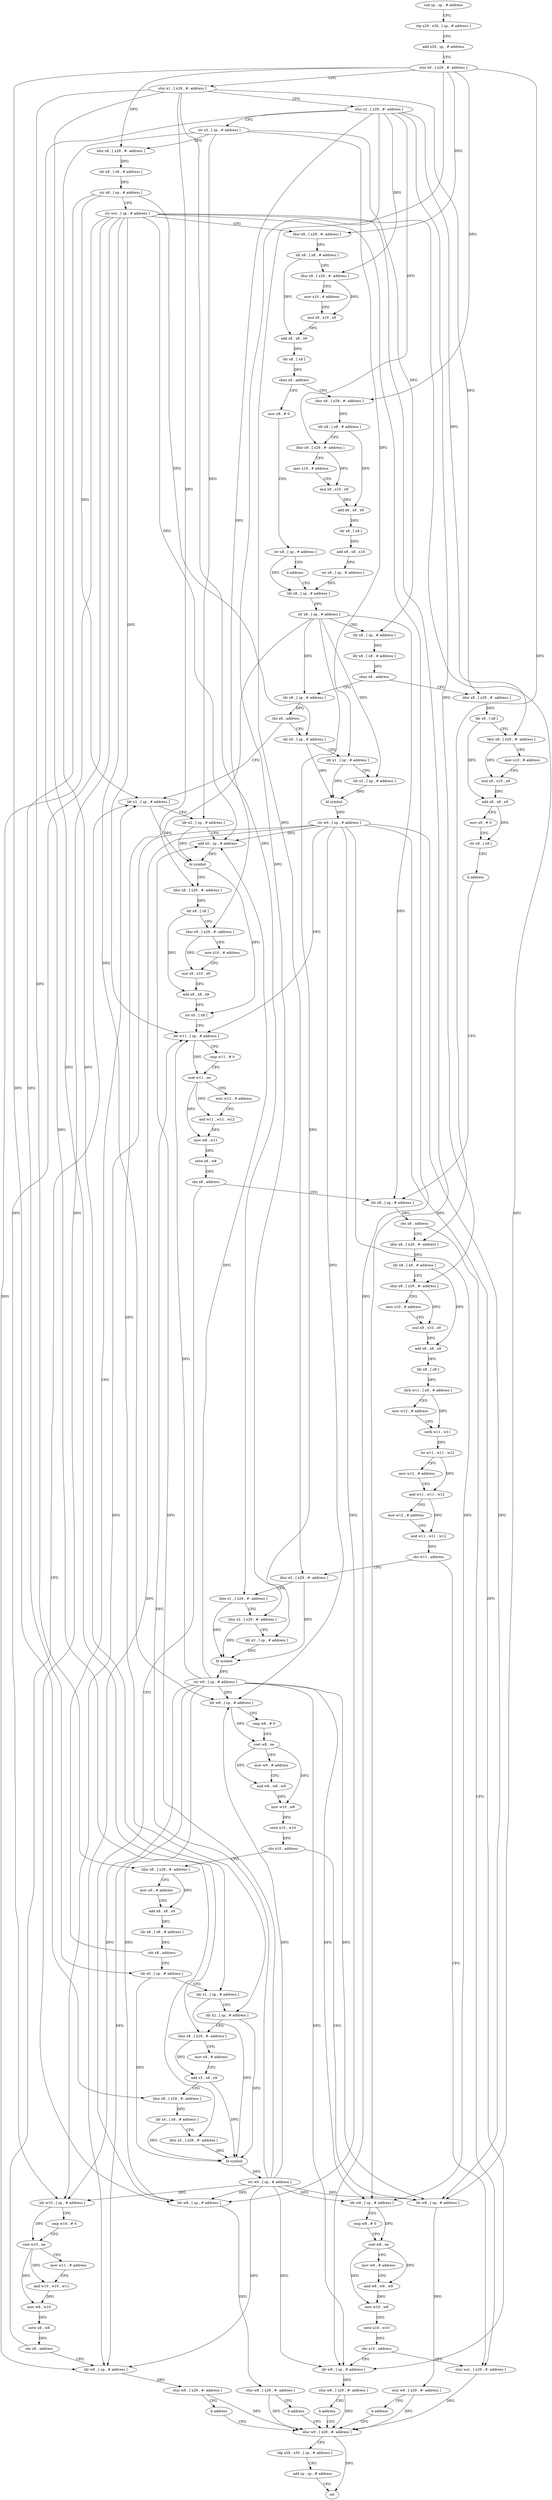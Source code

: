 digraph "func" {
"4319108" [label = "sub sp , sp , # address" ]
"4319112" [label = "stp x29 , x30 , [ sp , # address ]" ]
"4319116" [label = "add x29 , sp , # address" ]
"4319120" [label = "stur x0 , [ x29 , #- address ]" ]
"4319124" [label = "stur x1 , [ x29 , #- address ]" ]
"4319128" [label = "stur x2 , [ x29 , #- address ]" ]
"4319132" [label = "str x3 , [ sp , # address ]" ]
"4319136" [label = "ldur x8 , [ x29 , #- address ]" ]
"4319140" [label = "ldr x8 , [ x8 , # address ]" ]
"4319144" [label = "str x8 , [ sp , # address ]" ]
"4319148" [label = "str wzr , [ sp , # address ]" ]
"4319152" [label = "ldur x8 , [ x29 , #- address ]" ]
"4319156" [label = "ldr x8 , [ x8 , # address ]" ]
"4319160" [label = "ldur x9 , [ x29 , #- address ]" ]
"4319164" [label = "mov x10 , # address" ]
"4319168" [label = "mul x9 , x10 , x9" ]
"4319172" [label = "add x8 , x8 , x9" ]
"4319176" [label = "ldr x8 , [ x8 ]" ]
"4319180" [label = "cbnz x8 , address" ]
"4319196" [label = "ldur x8 , [ x29 , #- address ]" ]
"4319184" [label = "mov x8 , # 0" ]
"4319200" [label = "ldr x8 , [ x8 , # address ]" ]
"4319204" [label = "ldur x9 , [ x29 , #- address ]" ]
"4319208" [label = "mov x10 , # address" ]
"4319212" [label = "mul x9 , x10 , x9" ]
"4319216" [label = "add x8 , x8 , x9" ]
"4319220" [label = "ldr x8 , [ x8 ]" ]
"4319224" [label = "add x8 , x8 , x10" ]
"4319228" [label = "str x8 , [ sp , # address ]" ]
"4319232" [label = "ldr x8 , [ sp , # address ]" ]
"4319188" [label = "str x8 , [ sp , # address ]" ]
"4319192" [label = "b address" ]
"4319288" [label = "ldr x8 , [ sp , # address ]" ]
"4319292" [label = "cbz x8 , address" ]
"4319468" [label = "ldr x1 , [ sp , # address ]" ]
"4319296" [label = "ldr x0 , [ sp , # address ]" ]
"4319252" [label = "ldur x8 , [ x29 , #- address ]" ]
"4319256" [label = "ldr x8 , [ x8 ]" ]
"4319260" [label = "ldur x9 , [ x29 , #- address ]" ]
"4319264" [label = "mov x10 , # address" ]
"4319268" [label = "mul x9 , x10 , x9" ]
"4319272" [label = "add x8 , x8 , x9" ]
"4319276" [label = "mov x9 , # 0" ]
"4319280" [label = "str x9 , [ x8 ]" ]
"4319284" [label = "b address" ]
"4319556" [label = "ldr x8 , [ sp , # address ]" ]
"4319236" [label = "str x8 , [ sp , # address ]" ]
"4319240" [label = "ldr x8 , [ sp , # address ]" ]
"4319244" [label = "ldr x8 , [ x8 , # address ]" ]
"4319248" [label = "cbnz x8 , address" ]
"4319472" [label = "ldr x2 , [ sp , # address ]" ]
"4319476" [label = "add x0 , sp , # address" ]
"4319480" [label = "bl symbol" ]
"4319484" [label = "ldur x8 , [ x29 , #- address ]" ]
"4319488" [label = "ldr x8 , [ x8 ]" ]
"4319492" [label = "ldur x9 , [ x29 , #- address ]" ]
"4319496" [label = "mov x10 , # address" ]
"4319500" [label = "mul x9 , x10 , x9" ]
"4319504" [label = "add x8 , x8 , x9" ]
"4319508" [label = "str x0 , [ x8 ]" ]
"4319512" [label = "ldr w11 , [ sp , # address ]" ]
"4319516" [label = "cmp w11 , # 0" ]
"4319520" [label = "cset w11 , ne" ]
"4319524" [label = "mov w12 , # address" ]
"4319528" [label = "and w11 , w11 , w12" ]
"4319532" [label = "mov w8 , w11" ]
"4319536" [label = "sxtw x8 , w8" ]
"4319540" [label = "cbz x8 , address" ]
"4319544" [label = "ldr w8 , [ sp , # address ]" ]
"4319300" [label = "ldr x1 , [ sp , # address ]" ]
"4319304" [label = "ldr x2 , [ sp , # address ]" ]
"4319308" [label = "bl symbol" ]
"4319312" [label = "str w0 , [ sp , # address ]" ]
"4319316" [label = "ldr w8 , [ sp , # address ]" ]
"4319320" [label = "cmp w8 , # 0" ]
"4319324" [label = "cset w8 , ne" ]
"4319328" [label = "mov w9 , # address" ]
"4319332" [label = "and w8 , w8 , w9" ]
"4319336" [label = "mov w10 , w8" ]
"4319340" [label = "sxtw x10 , w10" ]
"4319344" [label = "cbz x10 , address" ]
"4319360" [label = "ldur x8 , [ x29 , #- address ]" ]
"4319348" [label = "ldr w8 , [ sp , # address ]" ]
"4319560" [label = "cbz x8 , address" ]
"4319696" [label = "stur wzr , [ x29 , #- address ]" ]
"4319564" [label = "ldur x8 , [ x29 , #- address ]" ]
"4319548" [label = "stur w8 , [ x29 , #- address ]" ]
"4319552" [label = "b address" ]
"4319700" [label = "ldur w0 , [ x29 , #- address ]" ]
"4319364" [label = "mov x9 , # address" ]
"4319368" [label = "add x8 , x8 , x9" ]
"4319372" [label = "ldr x8 , [ x8 , # address ]" ]
"4319376" [label = "cbz x8 , address" ]
"4319380" [label = "ldr x0 , [ sp , # address ]" ]
"4319352" [label = "stur w8 , [ x29 , #- address ]" ]
"4319356" [label = "b address" ]
"4319568" [label = "ldr x8 , [ x8 , # address ]" ]
"4319572" [label = "ldur x9 , [ x29 , #- address ]" ]
"4319576" [label = "mov x10 , # address" ]
"4319580" [label = "mul x9 , x10 , x9" ]
"4319584" [label = "add x8 , x8 , x9" ]
"4319588" [label = "ldr x8 , [ x8 ]" ]
"4319592" [label = "ldrb w11 , [ x8 , # address ]" ]
"4319596" [label = "mov w12 , # address" ]
"4319600" [label = "uxtb w11 , w11" ]
"4319604" [label = "lsr w11 , w11 , w12" ]
"4319608" [label = "mov w12 , # address" ]
"4319612" [label = "and w11 , w11 , w12" ]
"4319616" [label = "mov w12 , # address" ]
"4319620" [label = "and w11 , w11 , w12" ]
"4319624" [label = "cbz w11 , address" ]
"4319628" [label = "ldur x0 , [ x29 , #- address ]" ]
"4319704" [label = "ldp x29 , x30 , [ sp , # address ]" ]
"4319708" [label = "add sp , sp , # address" ]
"4319712" [label = "ret" ]
"4319384" [label = "ldr x1 , [ sp , # address ]" ]
"4319388" [label = "ldr x2 , [ sp , # address ]" ]
"4319392" [label = "ldur x8 , [ x29 , #- address ]" ]
"4319396" [label = "mov x9 , # address" ]
"4319400" [label = "add x3 , x8 , x9" ]
"4319404" [label = "ldur x8 , [ x29 , #- address ]" ]
"4319408" [label = "ldr x4 , [ x8 , # address ]" ]
"4319412" [label = "ldur x5 , [ x29 , #- address ]" ]
"4319416" [label = "bl symbol" ]
"4319420" [label = "str w0 , [ sp , # address ]" ]
"4319424" [label = "ldr w10 , [ sp , # address ]" ]
"4319428" [label = "cmp w10 , # 0" ]
"4319432" [label = "cset w10 , ne" ]
"4319436" [label = "mov w11 , # address" ]
"4319440" [label = "and w10 , w10 , w11" ]
"4319444" [label = "mov w8 , w10" ]
"4319448" [label = "sxtw x8 , w8" ]
"4319452" [label = "cbz x8 , address" ]
"4319456" [label = "ldr w8 , [ sp , # address ]" ]
"4319632" [label = "ldur x1 , [ x29 , #- address ]" ]
"4319636" [label = "ldur x2 , [ x29 , #- address ]" ]
"4319640" [label = "ldr x3 , [ sp , # address ]" ]
"4319644" [label = "bl symbol" ]
"4319648" [label = "str w0 , [ sp , # address ]" ]
"4319652" [label = "ldr w8 , [ sp , # address ]" ]
"4319656" [label = "cmp w8 , # 0" ]
"4319660" [label = "cset w8 , ne" ]
"4319664" [label = "mov w9 , # address" ]
"4319668" [label = "and w8 , w8 , w9" ]
"4319672" [label = "mov w10 , w8" ]
"4319676" [label = "sxtw x10 , w10" ]
"4319680" [label = "cbz x10 , address" ]
"4319684" [label = "ldr w8 , [ sp , # address ]" ]
"4319460" [label = "stur w8 , [ x29 , #- address ]" ]
"4319464" [label = "b address" ]
"4319688" [label = "stur w8 , [ x29 , #- address ]" ]
"4319692" [label = "b address" ]
"4319108" -> "4319112" [ label = "CFG" ]
"4319112" -> "4319116" [ label = "CFG" ]
"4319116" -> "4319120" [ label = "CFG" ]
"4319120" -> "4319124" [ label = "CFG" ]
"4319120" -> "4319136" [ label = "DFG" ]
"4319120" -> "4319152" [ label = "DFG" ]
"4319120" -> "4319196" [ label = "DFG" ]
"4319120" -> "4319564" [ label = "DFG" ]
"4319120" -> "4319628" [ label = "DFG" ]
"4319120" -> "4319404" [ label = "DFG" ]
"4319124" -> "4319128" [ label = "CFG" ]
"4319124" -> "4319252" [ label = "DFG" ]
"4319124" -> "4319484" [ label = "DFG" ]
"4319124" -> "4319632" [ label = "DFG" ]
"4319124" -> "4319360" [ label = "DFG" ]
"4319124" -> "4319392" [ label = "DFG" ]
"4319128" -> "4319132" [ label = "CFG" ]
"4319128" -> "4319160" [ label = "DFG" ]
"4319128" -> "4319204" [ label = "DFG" ]
"4319128" -> "4319260" [ label = "DFG" ]
"4319128" -> "4319492" [ label = "DFG" ]
"4319128" -> "4319572" [ label = "DFG" ]
"4319128" -> "4319636" [ label = "DFG" ]
"4319128" -> "4319412" [ label = "DFG" ]
"4319132" -> "4319136" [ label = "CFG" ]
"4319132" -> "4319240" [ label = "DFG" ]
"4319132" -> "4319472" [ label = "DFG" ]
"4319132" -> "4319300" [ label = "DFG" ]
"4319132" -> "4319384" [ label = "DFG" ]
"4319136" -> "4319140" [ label = "DFG" ]
"4319140" -> "4319144" [ label = "DFG" ]
"4319144" -> "4319148" [ label = "CFG" ]
"4319144" -> "4319468" [ label = "DFG" ]
"4319144" -> "4319296" [ label = "DFG" ]
"4319144" -> "4319380" [ label = "DFG" ]
"4319148" -> "4319152" [ label = "CFG" ]
"4319148" -> "4319512" [ label = "DFG" ]
"4319148" -> "4319316" [ label = "DFG" ]
"4319148" -> "4319652" [ label = "DFG" ]
"4319148" -> "4319544" [ label = "DFG" ]
"4319148" -> "4319348" [ label = "DFG" ]
"4319148" -> "4319424" [ label = "DFG" ]
"4319148" -> "4319684" [ label = "DFG" ]
"4319148" -> "4319456" [ label = "DFG" ]
"4319148" -> "4319476" [ label = "DFG" ]
"4319152" -> "4319156" [ label = "DFG" ]
"4319156" -> "4319160" [ label = "CFG" ]
"4319156" -> "4319172" [ label = "DFG" ]
"4319160" -> "4319164" [ label = "CFG" ]
"4319160" -> "4319168" [ label = "DFG" ]
"4319164" -> "4319168" [ label = "CFG" ]
"4319168" -> "4319172" [ label = "DFG" ]
"4319172" -> "4319176" [ label = "DFG" ]
"4319176" -> "4319180" [ label = "DFG" ]
"4319180" -> "4319196" [ label = "CFG" ]
"4319180" -> "4319184" [ label = "CFG" ]
"4319196" -> "4319200" [ label = "DFG" ]
"4319184" -> "4319188" [ label = "CFG" ]
"4319200" -> "4319204" [ label = "CFG" ]
"4319200" -> "4319216" [ label = "DFG" ]
"4319204" -> "4319208" [ label = "CFG" ]
"4319204" -> "4319212" [ label = "DFG" ]
"4319208" -> "4319212" [ label = "CFG" ]
"4319212" -> "4319216" [ label = "DFG" ]
"4319216" -> "4319220" [ label = "DFG" ]
"4319220" -> "4319224" [ label = "DFG" ]
"4319224" -> "4319228" [ label = "DFG" ]
"4319228" -> "4319232" [ label = "DFG" ]
"4319232" -> "4319236" [ label = "DFG" ]
"4319188" -> "4319192" [ label = "CFG" ]
"4319188" -> "4319232" [ label = "DFG" ]
"4319192" -> "4319232" [ label = "CFG" ]
"4319288" -> "4319292" [ label = "DFG" ]
"4319292" -> "4319468" [ label = "CFG" ]
"4319292" -> "4319296" [ label = "CFG" ]
"4319468" -> "4319472" [ label = "CFG" ]
"4319468" -> "4319480" [ label = "DFG" ]
"4319296" -> "4319300" [ label = "CFG" ]
"4319296" -> "4319308" [ label = "DFG" ]
"4319252" -> "4319256" [ label = "DFG" ]
"4319256" -> "4319260" [ label = "CFG" ]
"4319256" -> "4319272" [ label = "DFG" ]
"4319260" -> "4319264" [ label = "CFG" ]
"4319260" -> "4319268" [ label = "DFG" ]
"4319264" -> "4319268" [ label = "CFG" ]
"4319268" -> "4319272" [ label = "DFG" ]
"4319272" -> "4319276" [ label = "CFG" ]
"4319272" -> "4319280" [ label = "DFG" ]
"4319276" -> "4319280" [ label = "CFG" ]
"4319280" -> "4319284" [ label = "CFG" ]
"4319284" -> "4319556" [ label = "CFG" ]
"4319556" -> "4319560" [ label = "DFG" ]
"4319236" -> "4319240" [ label = "CFG" ]
"4319236" -> "4319288" [ label = "DFG" ]
"4319236" -> "4319304" [ label = "DFG" ]
"4319236" -> "4319556" [ label = "DFG" ]
"4319236" -> "4319640" [ label = "DFG" ]
"4319236" -> "4319388" [ label = "DFG" ]
"4319240" -> "4319244" [ label = "DFG" ]
"4319244" -> "4319248" [ label = "DFG" ]
"4319248" -> "4319288" [ label = "CFG" ]
"4319248" -> "4319252" [ label = "CFG" ]
"4319472" -> "4319476" [ label = "CFG" ]
"4319472" -> "4319480" [ label = "DFG" ]
"4319476" -> "4319480" [ label = "DFG" ]
"4319480" -> "4319484" [ label = "CFG" ]
"4319480" -> "4319508" [ label = "DFG" ]
"4319484" -> "4319488" [ label = "DFG" ]
"4319488" -> "4319492" [ label = "CFG" ]
"4319488" -> "4319504" [ label = "DFG" ]
"4319492" -> "4319496" [ label = "CFG" ]
"4319492" -> "4319500" [ label = "DFG" ]
"4319496" -> "4319500" [ label = "CFG" ]
"4319500" -> "4319504" [ label = "DFG" ]
"4319504" -> "4319508" [ label = "DFG" ]
"4319508" -> "4319512" [ label = "CFG" ]
"4319512" -> "4319516" [ label = "CFG" ]
"4319512" -> "4319520" [ label = "DFG" ]
"4319516" -> "4319520" [ label = "CFG" ]
"4319520" -> "4319524" [ label = "CFG" ]
"4319520" -> "4319528" [ label = "DFG" ]
"4319520" -> "4319532" [ label = "DFG" ]
"4319524" -> "4319528" [ label = "CFG" ]
"4319528" -> "4319532" [ label = "DFG" ]
"4319532" -> "4319536" [ label = "DFG" ]
"4319536" -> "4319540" [ label = "DFG" ]
"4319540" -> "4319556" [ label = "CFG" ]
"4319540" -> "4319544" [ label = "CFG" ]
"4319544" -> "4319548" [ label = "DFG" ]
"4319300" -> "4319304" [ label = "CFG" ]
"4319300" -> "4319308" [ label = "DFG" ]
"4319304" -> "4319308" [ label = "DFG" ]
"4319308" -> "4319312" [ label = "DFG" ]
"4319312" -> "4319316" [ label = "DFG" ]
"4319312" -> "4319476" [ label = "DFG" ]
"4319312" -> "4319512" [ label = "DFG" ]
"4319312" -> "4319652" [ label = "DFG" ]
"4319312" -> "4319544" [ label = "DFG" ]
"4319312" -> "4319348" [ label = "DFG" ]
"4319312" -> "4319424" [ label = "DFG" ]
"4319312" -> "4319684" [ label = "DFG" ]
"4319312" -> "4319456" [ label = "DFG" ]
"4319316" -> "4319320" [ label = "CFG" ]
"4319316" -> "4319324" [ label = "DFG" ]
"4319320" -> "4319324" [ label = "CFG" ]
"4319324" -> "4319328" [ label = "CFG" ]
"4319324" -> "4319332" [ label = "DFG" ]
"4319324" -> "4319336" [ label = "DFG" ]
"4319328" -> "4319332" [ label = "CFG" ]
"4319332" -> "4319336" [ label = "DFG" ]
"4319336" -> "4319340" [ label = "DFG" ]
"4319340" -> "4319344" [ label = "DFG" ]
"4319344" -> "4319360" [ label = "CFG" ]
"4319344" -> "4319348" [ label = "CFG" ]
"4319360" -> "4319364" [ label = "CFG" ]
"4319360" -> "4319368" [ label = "DFG" ]
"4319348" -> "4319352" [ label = "DFG" ]
"4319560" -> "4319696" [ label = "CFG" ]
"4319560" -> "4319564" [ label = "CFG" ]
"4319696" -> "4319700" [ label = "DFG" ]
"4319564" -> "4319568" [ label = "DFG" ]
"4319548" -> "4319552" [ label = "CFG" ]
"4319548" -> "4319700" [ label = "DFG" ]
"4319552" -> "4319700" [ label = "CFG" ]
"4319700" -> "4319704" [ label = "CFG" ]
"4319700" -> "4319712" [ label = "DFG" ]
"4319364" -> "4319368" [ label = "CFG" ]
"4319368" -> "4319372" [ label = "DFG" ]
"4319372" -> "4319376" [ label = "DFG" ]
"4319376" -> "4319468" [ label = "CFG" ]
"4319376" -> "4319380" [ label = "CFG" ]
"4319380" -> "4319384" [ label = "CFG" ]
"4319380" -> "4319416" [ label = "DFG" ]
"4319352" -> "4319356" [ label = "CFG" ]
"4319352" -> "4319700" [ label = "DFG" ]
"4319356" -> "4319700" [ label = "CFG" ]
"4319568" -> "4319572" [ label = "CFG" ]
"4319568" -> "4319584" [ label = "DFG" ]
"4319572" -> "4319576" [ label = "CFG" ]
"4319572" -> "4319580" [ label = "DFG" ]
"4319576" -> "4319580" [ label = "CFG" ]
"4319580" -> "4319584" [ label = "DFG" ]
"4319584" -> "4319588" [ label = "DFG" ]
"4319588" -> "4319592" [ label = "DFG" ]
"4319592" -> "4319596" [ label = "CFG" ]
"4319592" -> "4319600" [ label = "DFG" ]
"4319596" -> "4319600" [ label = "CFG" ]
"4319600" -> "4319604" [ label = "DFG" ]
"4319604" -> "4319608" [ label = "CFG" ]
"4319604" -> "4319612" [ label = "DFG" ]
"4319608" -> "4319612" [ label = "CFG" ]
"4319612" -> "4319616" [ label = "CFG" ]
"4319612" -> "4319620" [ label = "DFG" ]
"4319616" -> "4319620" [ label = "CFG" ]
"4319620" -> "4319624" [ label = "DFG" ]
"4319624" -> "4319696" [ label = "CFG" ]
"4319624" -> "4319628" [ label = "CFG" ]
"4319628" -> "4319632" [ label = "CFG" ]
"4319628" -> "4319644" [ label = "DFG" ]
"4319704" -> "4319708" [ label = "CFG" ]
"4319708" -> "4319712" [ label = "CFG" ]
"4319384" -> "4319388" [ label = "CFG" ]
"4319384" -> "4319416" [ label = "DFG" ]
"4319388" -> "4319392" [ label = "CFG" ]
"4319388" -> "4319416" [ label = "DFG" ]
"4319392" -> "4319396" [ label = "CFG" ]
"4319392" -> "4319400" [ label = "DFG" ]
"4319396" -> "4319400" [ label = "CFG" ]
"4319400" -> "4319404" [ label = "CFG" ]
"4319400" -> "4319416" [ label = "DFG" ]
"4319404" -> "4319408" [ label = "DFG" ]
"4319408" -> "4319412" [ label = "CFG" ]
"4319408" -> "4319416" [ label = "DFG" ]
"4319412" -> "4319416" [ label = "DFG" ]
"4319416" -> "4319420" [ label = "DFG" ]
"4319420" -> "4319424" [ label = "DFG" ]
"4319420" -> "4319476" [ label = "DFG" ]
"4319420" -> "4319512" [ label = "DFG" ]
"4319420" -> "4319316" [ label = "DFG" ]
"4319420" -> "4319652" [ label = "DFG" ]
"4319420" -> "4319544" [ label = "DFG" ]
"4319420" -> "4319348" [ label = "DFG" ]
"4319420" -> "4319684" [ label = "DFG" ]
"4319420" -> "4319456" [ label = "DFG" ]
"4319424" -> "4319428" [ label = "CFG" ]
"4319424" -> "4319432" [ label = "DFG" ]
"4319428" -> "4319432" [ label = "CFG" ]
"4319432" -> "4319436" [ label = "CFG" ]
"4319432" -> "4319440" [ label = "DFG" ]
"4319432" -> "4319444" [ label = "DFG" ]
"4319436" -> "4319440" [ label = "CFG" ]
"4319440" -> "4319444" [ label = "DFG" ]
"4319444" -> "4319448" [ label = "DFG" ]
"4319448" -> "4319452" [ label = "DFG" ]
"4319452" -> "4319468" [ label = "CFG" ]
"4319452" -> "4319456" [ label = "CFG" ]
"4319456" -> "4319460" [ label = "DFG" ]
"4319632" -> "4319636" [ label = "CFG" ]
"4319632" -> "4319644" [ label = "DFG" ]
"4319636" -> "4319640" [ label = "CFG" ]
"4319636" -> "4319644" [ label = "DFG" ]
"4319640" -> "4319644" [ label = "DFG" ]
"4319644" -> "4319648" [ label = "DFG" ]
"4319648" -> "4319652" [ label = "DFG" ]
"4319648" -> "4319476" [ label = "DFG" ]
"4319648" -> "4319512" [ label = "DFG" ]
"4319648" -> "4319316" [ label = "DFG" ]
"4319648" -> "4319544" [ label = "DFG" ]
"4319648" -> "4319348" [ label = "DFG" ]
"4319648" -> "4319424" [ label = "DFG" ]
"4319648" -> "4319684" [ label = "DFG" ]
"4319648" -> "4319456" [ label = "DFG" ]
"4319652" -> "4319656" [ label = "CFG" ]
"4319652" -> "4319660" [ label = "DFG" ]
"4319656" -> "4319660" [ label = "CFG" ]
"4319660" -> "4319664" [ label = "CFG" ]
"4319660" -> "4319668" [ label = "DFG" ]
"4319660" -> "4319672" [ label = "DFG" ]
"4319664" -> "4319668" [ label = "CFG" ]
"4319668" -> "4319672" [ label = "DFG" ]
"4319672" -> "4319676" [ label = "DFG" ]
"4319676" -> "4319680" [ label = "DFG" ]
"4319680" -> "4319696" [ label = "CFG" ]
"4319680" -> "4319684" [ label = "CFG" ]
"4319684" -> "4319688" [ label = "DFG" ]
"4319460" -> "4319464" [ label = "CFG" ]
"4319460" -> "4319700" [ label = "DFG" ]
"4319464" -> "4319700" [ label = "CFG" ]
"4319688" -> "4319692" [ label = "CFG" ]
"4319688" -> "4319700" [ label = "DFG" ]
"4319692" -> "4319700" [ label = "CFG" ]
}
